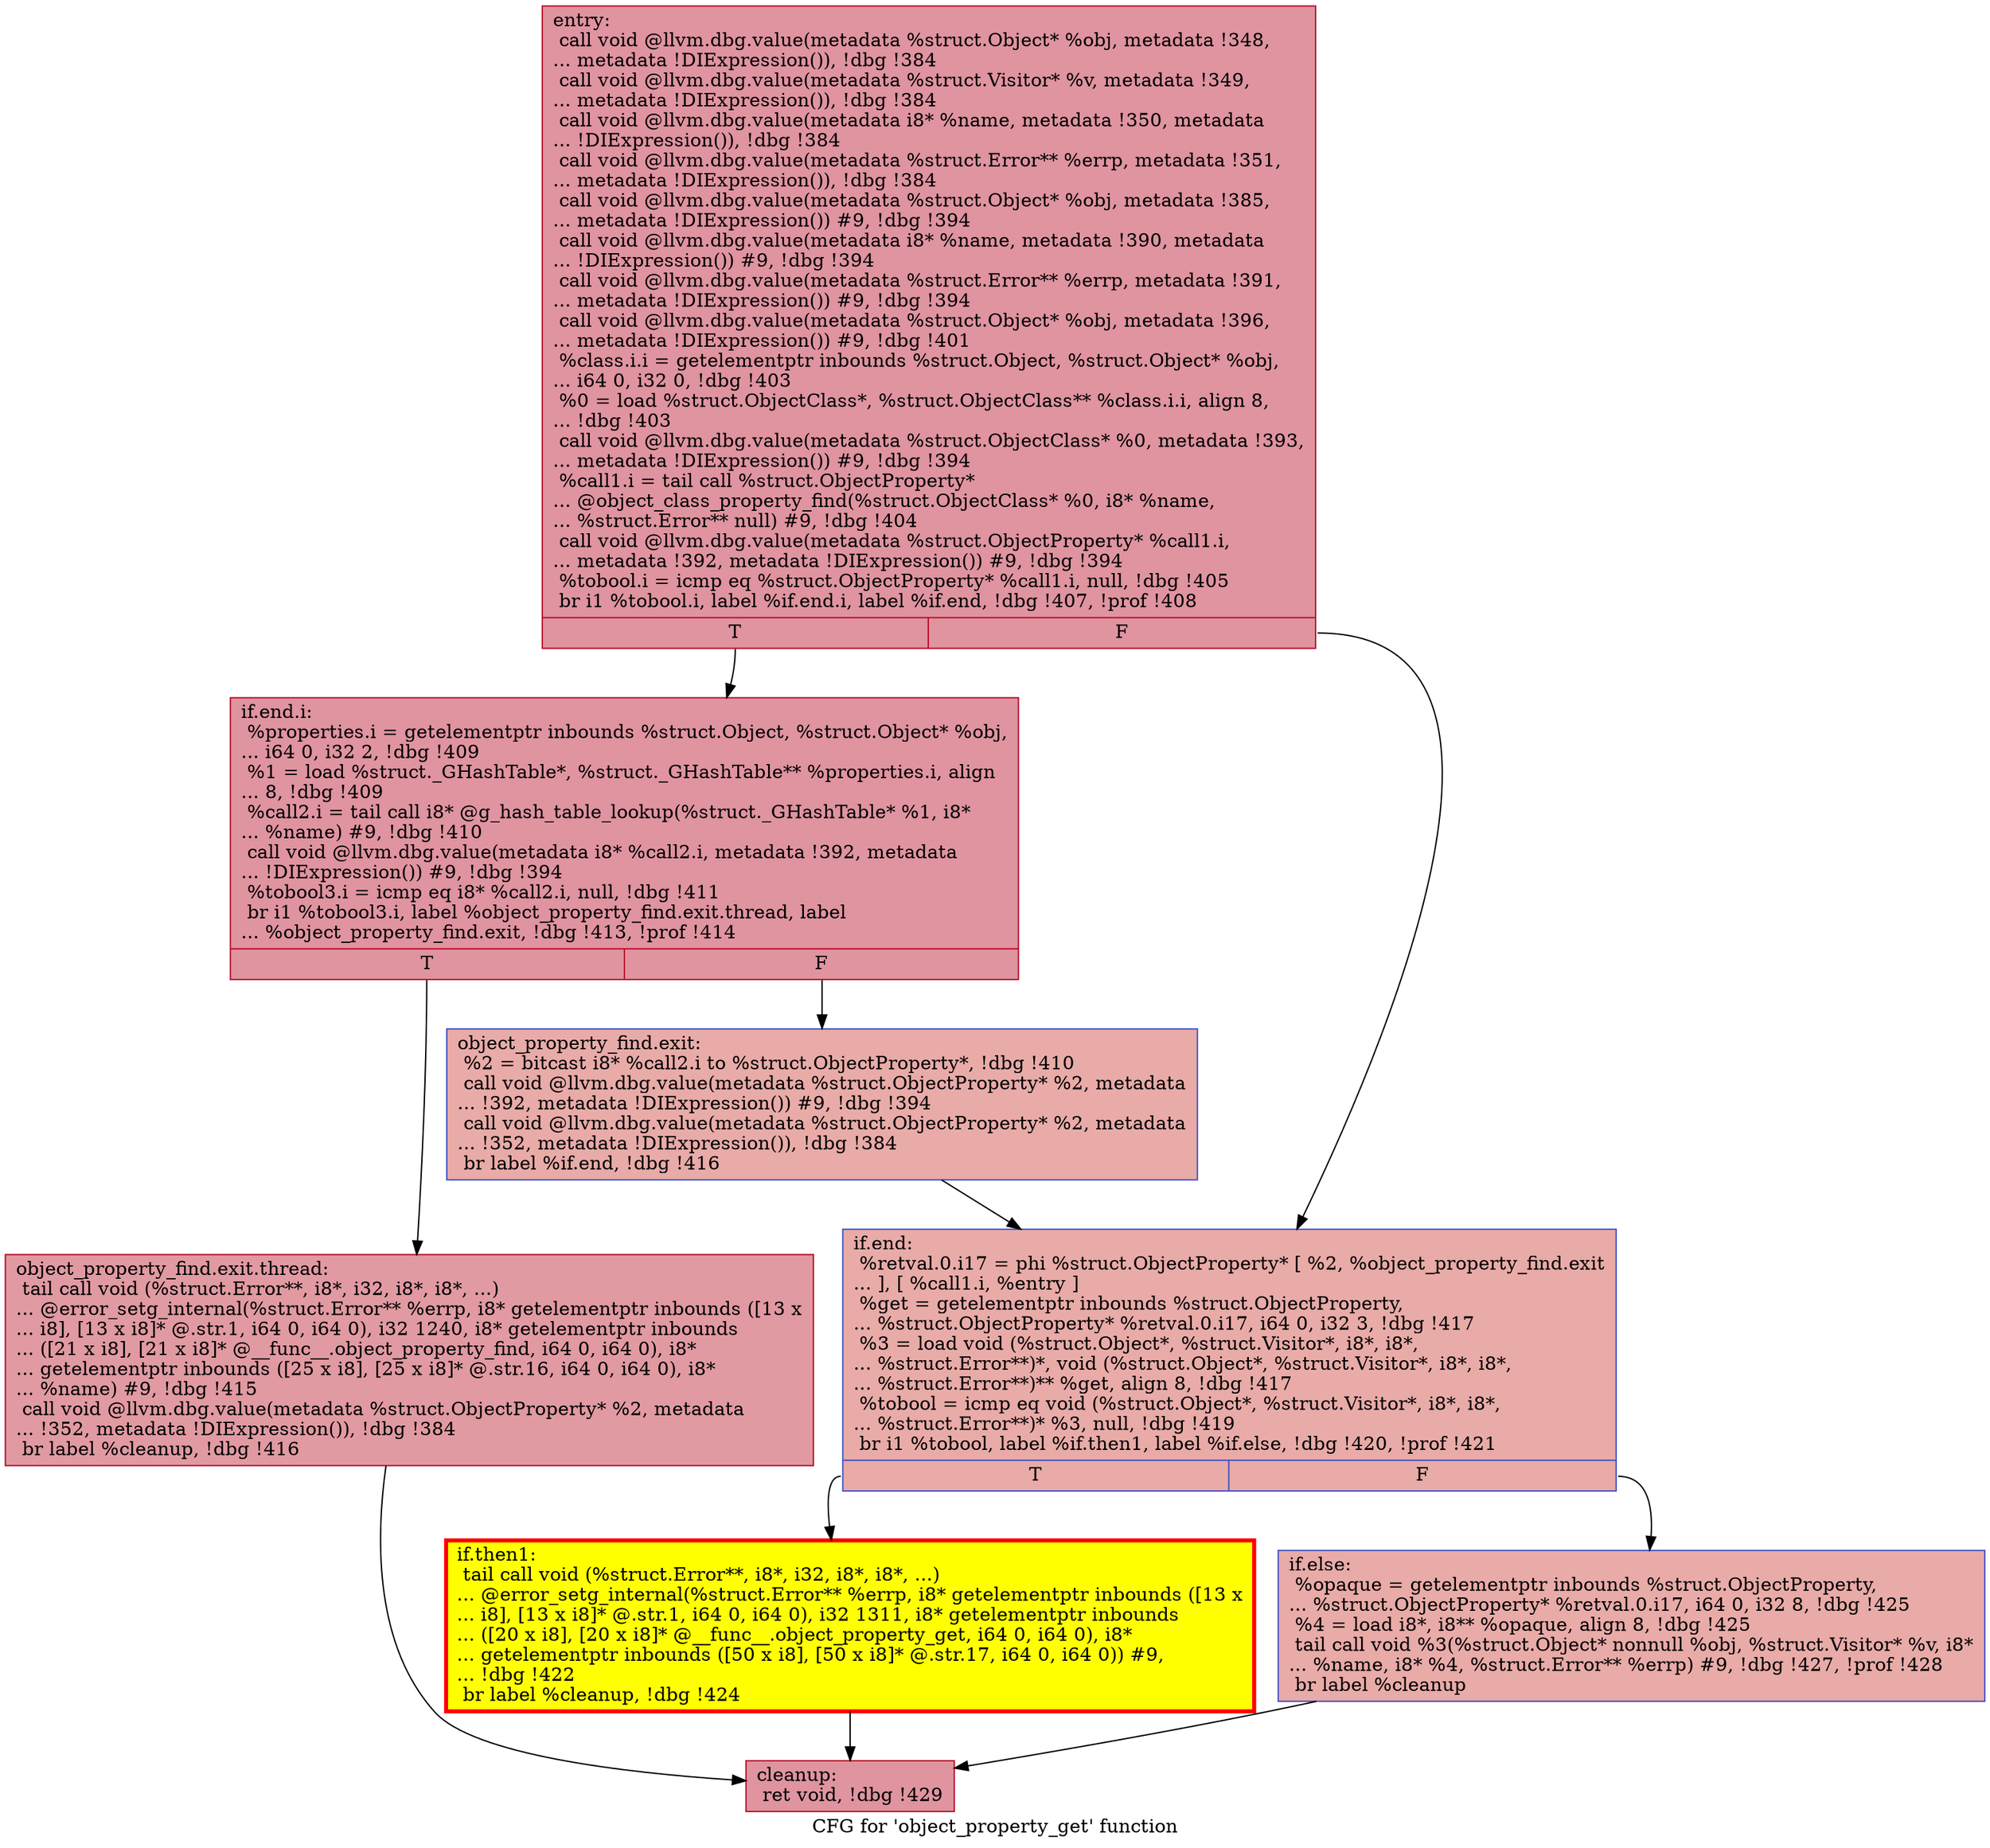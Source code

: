 digraph "CFG for 'object_property_get' function" {
	label="CFG for 'object_property_get' function";

	Node0x55ee22609f80 [shape=record,color="#b70d28ff", style=filled, fillcolor="#b70d2870",label="{entry:\l  call void @llvm.dbg.value(metadata %struct.Object* %obj, metadata !348,\l... metadata !DIExpression()), !dbg !384\l  call void @llvm.dbg.value(metadata %struct.Visitor* %v, metadata !349,\l... metadata !DIExpression()), !dbg !384\l  call void @llvm.dbg.value(metadata i8* %name, metadata !350, metadata\l... !DIExpression()), !dbg !384\l  call void @llvm.dbg.value(metadata %struct.Error** %errp, metadata !351,\l... metadata !DIExpression()), !dbg !384\l  call void @llvm.dbg.value(metadata %struct.Object* %obj, metadata !385,\l... metadata !DIExpression()) #9, !dbg !394\l  call void @llvm.dbg.value(metadata i8* %name, metadata !390, metadata\l... !DIExpression()) #9, !dbg !394\l  call void @llvm.dbg.value(metadata %struct.Error** %errp, metadata !391,\l... metadata !DIExpression()) #9, !dbg !394\l  call void @llvm.dbg.value(metadata %struct.Object* %obj, metadata !396,\l... metadata !DIExpression()) #9, !dbg !401\l  %class.i.i = getelementptr inbounds %struct.Object, %struct.Object* %obj,\l... i64 0, i32 0, !dbg !403\l  %0 = load %struct.ObjectClass*, %struct.ObjectClass** %class.i.i, align 8,\l... !dbg !403\l  call void @llvm.dbg.value(metadata %struct.ObjectClass* %0, metadata !393,\l... metadata !DIExpression()) #9, !dbg !394\l  %call1.i = tail call %struct.ObjectProperty*\l... @object_class_property_find(%struct.ObjectClass* %0, i8* %name,\l... %struct.Error** null) #9, !dbg !404\l  call void @llvm.dbg.value(metadata %struct.ObjectProperty* %call1.i,\l... metadata !392, metadata !DIExpression()) #9, !dbg !394\l  %tobool.i = icmp eq %struct.ObjectProperty* %call1.i, null, !dbg !405\l  br i1 %tobool.i, label %if.end.i, label %if.end, !dbg !407, !prof !408\l|{<s0>T|<s1>F}}"];
	Node0x55ee22609f80:s0 -> Node0x55ee222a0fe0;
	Node0x55ee22609f80:s1 -> Node0x55ee2260e990;
	Node0x55ee222a0fe0 [shape=record,color="#b70d28ff", style=filled, fillcolor="#b70d2870",label="{if.end.i:                                         \l  %properties.i = getelementptr inbounds %struct.Object, %struct.Object* %obj,\l... i64 0, i32 2, !dbg !409\l  %1 = load %struct._GHashTable*, %struct._GHashTable** %properties.i, align\l... 8, !dbg !409\l  %call2.i = tail call i8* @g_hash_table_lookup(%struct._GHashTable* %1, i8*\l... %name) #9, !dbg !410\l  call void @llvm.dbg.value(metadata i8* %call2.i, metadata !392, metadata\l... !DIExpression()) #9, !dbg !394\l  %tobool3.i = icmp eq i8* %call2.i, null, !dbg !411\l  br i1 %tobool3.i, label %object_property_find.exit.thread, label\l... %object_property_find.exit, !dbg !413, !prof !414\l|{<s0>T|<s1>F}}"];
	Node0x55ee222a0fe0:s0 -> Node0x55ee2283c030;
	Node0x55ee222a0fe0:s1 -> Node0x55ee227f1cc0;
	Node0x55ee2283c030 [shape=record,color="#b70d28ff", style=filled, fillcolor="#bb1b2c70",label="{object_property_find.exit.thread:                 \l  tail call void (%struct.Error**, i8*, i32, i8*, i8*, ...)\l... @error_setg_internal(%struct.Error** %errp, i8* getelementptr inbounds ([13 x\l... i8], [13 x i8]* @.str.1, i64 0, i64 0), i32 1240, i8* getelementptr inbounds\l... ([21 x i8], [21 x i8]* @__func__.object_property_find, i64 0, i64 0), i8*\l... getelementptr inbounds ([25 x i8], [25 x i8]* @.str.16, i64 0, i64 0), i8*\l... %name) #9, !dbg !415\l  call void @llvm.dbg.value(metadata %struct.ObjectProperty* %2, metadata\l... !352, metadata !DIExpression()), !dbg !384\l  br label %cleanup, !dbg !416\l}"];
	Node0x55ee2283c030 -> Node0x55ee2260f060;
	Node0x55ee227f1cc0 [shape=record,color="#3d50c3ff", style=filled, fillcolor="#cc403a70",label="{object_property_find.exit:                        \l  %2 = bitcast i8* %call2.i to %struct.ObjectProperty*, !dbg !410\l  call void @llvm.dbg.value(metadata %struct.ObjectProperty* %2, metadata\l... !392, metadata !DIExpression()) #9, !dbg !394\l  call void @llvm.dbg.value(metadata %struct.ObjectProperty* %2, metadata\l... !352, metadata !DIExpression()), !dbg !384\l  br label %if.end, !dbg !416\l}"];
	Node0x55ee227f1cc0 -> Node0x55ee2260e990;
	Node0x55ee2260e990 [shape=record,color="#3d50c3ff", style=filled, fillcolor="#cc403a70",label="{if.end:                                           \l  %retval.0.i17 = phi %struct.ObjectProperty* [ %2, %object_property_find.exit\l... ], [ %call1.i, %entry ]\l  %get = getelementptr inbounds %struct.ObjectProperty,\l... %struct.ObjectProperty* %retval.0.i17, i64 0, i32 3, !dbg !417\l  %3 = load void (%struct.Object*, %struct.Visitor*, i8*, i8*,\l... %struct.Error**)*, void (%struct.Object*, %struct.Visitor*, i8*, i8*,\l... %struct.Error**)** %get, align 8, !dbg !417\l  %tobool = icmp eq void (%struct.Object*, %struct.Visitor*, i8*, i8*,\l... %struct.Error**)* %3, null, !dbg !419\l  br i1 %tobool, label %if.then1, label %if.else, !dbg !420, !prof !421\l|{<s0>T|<s1>F}}"];
	Node0x55ee2260e990:s0 -> Node0x55ee2260f280;
	Node0x55ee2260e990:s1 -> Node0x55ee2260f360;
	Node0x55ee2260f280 [shape=record,penwidth=3.0, style="filled", color="red", fillcolor="yellow",label="{if.then1:                                         \l  tail call void (%struct.Error**, i8*, i32, i8*, i8*, ...)\l... @error_setg_internal(%struct.Error** %errp, i8* getelementptr inbounds ([13 x\l... i8], [13 x i8]* @.str.1, i64 0, i64 0), i32 1311, i8* getelementptr inbounds\l... ([20 x i8], [20 x i8]* @__func__.object_property_get, i64 0, i64 0), i8*\l... getelementptr inbounds ([50 x i8], [50 x i8]* @.str.17, i64 0, i64 0)) #9,\l... !dbg !422\l  br label %cleanup, !dbg !424\l}"];
	Node0x55ee2260f280 -> Node0x55ee2260f060;
	Node0x55ee2260f360 [shape=record,color="#3d50c3ff", style=filled, fillcolor="#cc403a70",label="{if.else:                                          \l  %opaque = getelementptr inbounds %struct.ObjectProperty,\l... %struct.ObjectProperty* %retval.0.i17, i64 0, i32 8, !dbg !425\l  %4 = load i8*, i8** %opaque, align 8, !dbg !425\l  tail call void %3(%struct.Object* nonnull %obj, %struct.Visitor* %v, i8*\l... %name, i8* %4, %struct.Error** %errp) #9, !dbg !427, !prof !428\l  br label %cleanup\l}"];
	Node0x55ee2260f360 -> Node0x55ee2260f060;
	Node0x55ee2260f060 [shape=record,color="#b70d28ff", style=filled, fillcolor="#b70d2870",label="{cleanup:                                          \l  ret void, !dbg !429\l}"];
}
